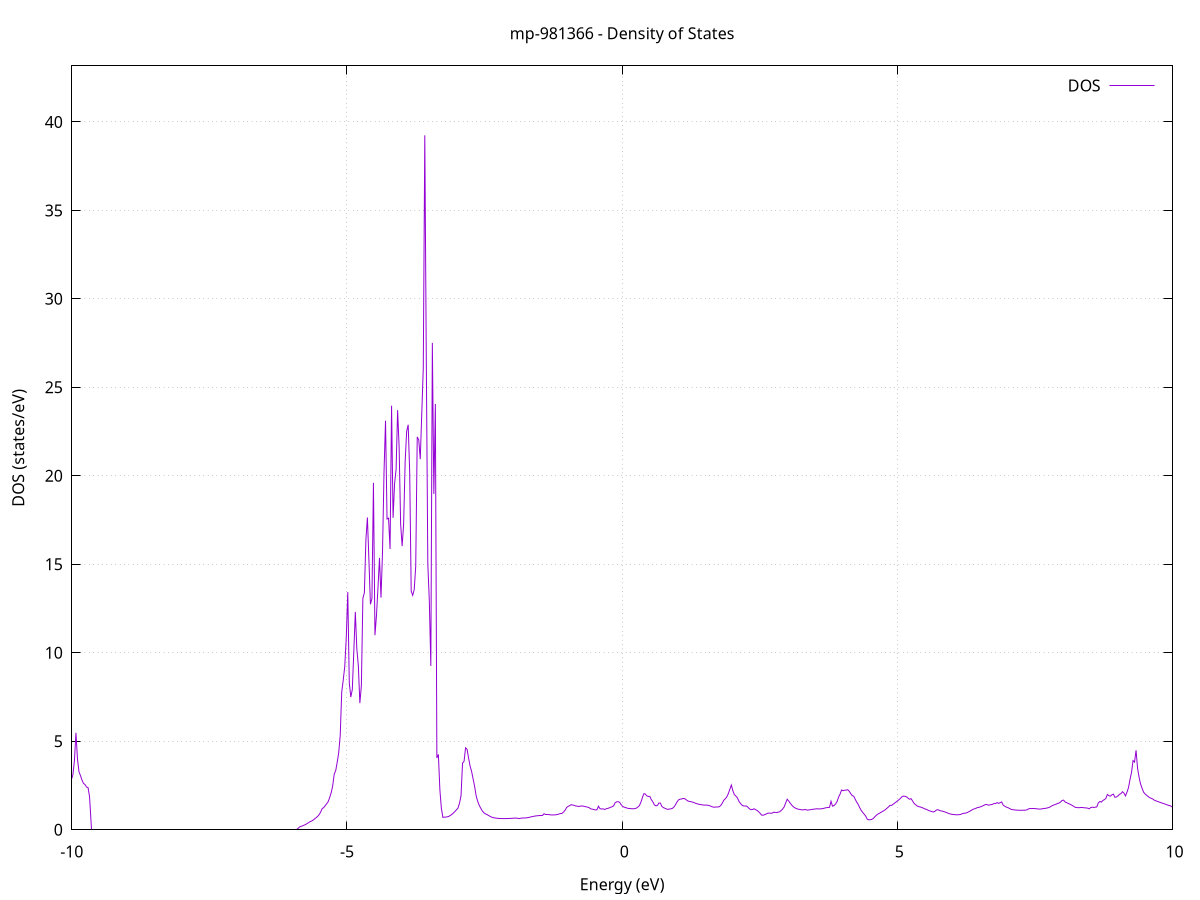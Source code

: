 set title 'mp-981366 - Density of States'
set xlabel 'Energy (eV)'
set ylabel 'DOS (states/eV)'
set grid
set xrange [-10:10]
set yrange [0:43.166]
set xzeroaxis lt -1
set terminal png size 800,600
set output 'mp-981366_dos_gnuplot.png'
plot '-' using 1:2 with lines title 'DOS'
-13.299300 0.000000
-13.271900 0.000000
-13.244400 0.000000
-13.217000 0.000000
-13.189600 0.000000
-13.162100 0.000000
-13.134700 0.000000
-13.107200 0.000000
-13.079800 0.000000
-13.052400 0.000000
-13.024900 0.000000
-12.997500 0.000000
-12.970000 0.000000
-12.942600 0.000000
-12.915200 0.000000
-12.887700 0.000000
-12.860300 0.000000
-12.832900 0.000000
-12.805400 0.000000
-12.778000 0.000000
-12.750500 0.000000
-12.723100 0.000000
-12.695700 0.000000
-12.668200 0.000000
-12.640800 0.000000
-12.613300 0.000000
-12.585900 0.000000
-12.558500 0.000000
-12.531000 0.000000
-12.503600 0.000000
-12.476100 0.000000
-12.448700 0.000000
-12.421300 0.000000
-12.393800 0.000000
-12.366400 0.000000
-12.339000 0.000000
-12.311500 0.000000
-12.284100 0.000000
-12.256600 0.000000
-12.229200 0.000000
-12.201800 0.000000
-12.174300 0.000000
-12.146900 0.000000
-12.119400 0.000000
-12.092000 0.000000
-12.064600 0.000000
-12.037100 0.000000
-12.009700 0.000000
-11.982200 0.000000
-11.954800 0.000000
-11.927400 0.000000
-11.899900 0.000000
-11.872500 0.000000
-11.845100 0.000000
-11.817600 0.000000
-11.790200 0.000000
-11.762700 0.000000
-11.735300 0.000000
-11.707900 0.000000
-11.680400 0.000000
-11.653000 0.000000
-11.625500 0.000000
-11.598100 0.000000
-11.570700 0.000000
-11.543200 0.000000
-11.515800 0.000000
-11.488300 0.000000
-11.460900 0.000000
-11.433500 0.000000
-11.406000 0.000000
-11.378600 0.000000
-11.351200 0.000000
-11.323700 0.000000
-11.296300 0.000000
-11.268800 0.000000
-11.241400 0.000000
-11.214000 0.000000
-11.186500 0.000000
-11.159100 0.000000
-11.131600 0.000000
-11.104200 0.000000
-11.076800 0.000000
-11.049300 0.000000
-11.021900 0.000000
-10.994400 0.000000
-10.967000 0.000000
-10.939600 0.000000
-10.912100 0.000000
-10.884700 0.000000
-10.857200 0.000000
-10.829800 0.000000
-10.802400 0.000800
-10.774900 0.109400
-10.747500 0.231300
-10.720100 0.289500
-10.692600 0.339200
-10.665200 0.413400
-10.637700 0.473400
-10.610300 0.519000
-10.582900 0.572300
-10.555400 0.630800
-10.528000 0.695800
-10.500500 0.767400
-10.473100 0.840200
-10.445700 0.914000
-10.418200 1.012800
-10.390800 1.117200
-10.363300 1.310600
-10.335900 1.432800
-10.308500 1.468600
-10.281000 1.539500
-10.253600 1.585500
-10.226200 1.647800
-10.198700 1.730500
-10.171300 1.817200
-10.143800 1.902400
-10.116400 1.998600
-10.089000 2.132900
-10.061500 2.322000
-10.034100 2.551700
-10.006600 2.816700
-9.979200 3.123600
-9.951800 3.926800
-9.924300 5.483000
-9.896900 3.999700
-9.869400 3.282600
-9.842000 3.054700
-9.814600 2.808900
-9.787100 2.617500
-9.759700 2.553700
-9.732300 2.416300
-9.704800 2.387200
-9.677400 1.871000
-9.649900 0.000000
-9.622500 0.000000
-9.595100 0.000000
-9.567600 0.000000
-9.540200 0.000000
-9.512700 0.000000
-9.485300 0.000000
-9.457900 0.000000
-9.430400 0.000000
-9.403000 0.000000
-9.375500 0.000000
-9.348100 0.000000
-9.320700 0.000000
-9.293200 0.000000
-9.265800 0.000000
-9.238400 0.000000
-9.210900 0.000000
-9.183500 0.000000
-9.156000 0.000000
-9.128600 0.000000
-9.101200 0.000000
-9.073700 0.000000
-9.046300 0.000000
-9.018800 0.000000
-8.991400 0.000000
-8.964000 0.000000
-8.936500 0.000000
-8.909100 0.000000
-8.881600 0.000000
-8.854200 0.000000
-8.826800 0.000000
-8.799300 0.000000
-8.771900 0.000000
-8.744500 0.000000
-8.717000 0.000000
-8.689600 0.000000
-8.662100 0.000000
-8.634700 0.000000
-8.607300 0.000000
-8.579800 0.000000
-8.552400 0.000000
-8.524900 0.000000
-8.497500 0.000000
-8.470100 0.000000
-8.442600 0.000000
-8.415200 0.000000
-8.387700 0.000000
-8.360300 0.000000
-8.332900 0.000000
-8.305400 0.000000
-8.278000 0.000000
-8.250600 0.000000
-8.223100 0.000000
-8.195700 0.000000
-8.168200 0.000000
-8.140800 0.000000
-8.113400 0.000000
-8.085900 0.000000
-8.058500 0.000000
-8.031000 0.000000
-8.003600 0.000000
-7.976200 0.000000
-7.948700 0.000000
-7.921300 0.000000
-7.893800 0.000000
-7.866400 0.000000
-7.839000 0.000000
-7.811500 0.000000
-7.784100 0.000000
-7.756700 0.000000
-7.729200 0.000000
-7.701800 0.000000
-7.674300 0.000000
-7.646900 0.000000
-7.619500 0.000000
-7.592000 0.000000
-7.564600 0.000000
-7.537100 0.000000
-7.509700 0.000000
-7.482300 0.000000
-7.454800 0.000000
-7.427400 0.000000
-7.399900 0.000000
-7.372500 0.000000
-7.345100 0.000000
-7.317600 0.000000
-7.290200 0.000000
-7.262800 0.000000
-7.235300 0.000000
-7.207900 0.000000
-7.180400 0.000000
-7.153000 0.000000
-7.125600 0.000000
-7.098100 0.000000
-7.070700 0.000000
-7.043200 0.000000
-7.015800 0.000000
-6.988400 0.000000
-6.960900 0.000000
-6.933500 0.000000
-6.906000 0.000000
-6.878600 0.000000
-6.851200 0.000000
-6.823700 0.000000
-6.796300 0.000000
-6.768900 0.000000
-6.741400 0.000000
-6.714000 0.000000
-6.686500 0.000000
-6.659100 0.000000
-6.631700 0.000000
-6.604200 0.000000
-6.576800 0.000000
-6.549300 0.000000
-6.521900 0.000000
-6.494500 0.000000
-6.467000 0.000000
-6.439600 0.000000
-6.412100 0.000000
-6.384700 0.000000
-6.357300 0.000000
-6.329800 0.000000
-6.302400 0.000000
-6.275000 0.000000
-6.247500 0.000000
-6.220100 0.000000
-6.192600 0.000000
-6.165200 0.000000
-6.137800 0.000000
-6.110300 0.000000
-6.082900 0.000000
-6.055400 0.000000
-6.028000 0.000000
-6.000600 0.000000
-5.973100 0.000000
-5.945700 0.000000
-5.918200 0.014100
-5.890800 0.070500
-5.863400 0.152700
-5.835900 0.195800
-5.808500 0.220200
-5.781100 0.255700
-5.753600 0.299200
-5.726200 0.347500
-5.698700 0.403700
-5.671300 0.455800
-5.643900 0.493000
-5.616400 0.546800
-5.589000 0.612700
-5.561500 0.680500
-5.534100 0.753700
-5.506700 0.850700
-5.479200 0.991800
-5.451800 1.193600
-5.424300 1.251800
-5.396900 1.358000
-5.369500 1.465700
-5.342000 1.583900
-5.314600 1.816100
-5.287200 2.090600
-5.259700 2.474500
-5.232300 3.133500
-5.204800 3.343400
-5.177400 3.815100
-5.150000 4.359800
-5.122500 5.352000
-5.095100 7.782100
-5.067600 8.464500
-5.040200 9.224800
-5.012800 10.855600
-4.985300 13.431000
-4.957900 8.308100
-4.930400 7.494600
-4.903000 7.927400
-4.875600 10.078700
-4.848100 12.310600
-4.820700 10.213000
-4.793300 9.272900
-4.765800 7.158800
-4.738400 8.131500
-4.710900 13.079300
-4.683500 13.399500
-4.656100 16.385000
-4.628600 17.645400
-4.601200 15.241100
-4.573700 12.739700
-4.546300 13.063600
-4.518900 19.603400
-4.491400 10.996500
-4.464000 12.106900
-4.436500 13.672500
-4.409100 15.366300
-4.381700 13.118100
-4.354200 15.692200
-4.326800 20.212400
-4.299400 23.115500
-4.271900 17.560600
-4.244500 17.609600
-4.217000 15.865200
-4.189600 23.963400
-4.162200 17.625800
-4.134700 19.561700
-4.107300 20.360200
-4.079800 23.708300
-4.052400 21.626400
-4.025000 17.279500
-3.997500 16.030600
-3.970100 17.295600
-3.942600 20.829000
-3.915200 22.523600
-3.887800 22.886800
-3.860300 20.204000
-3.832900 13.482000
-3.805500 13.244900
-3.778000 13.577500
-3.750600 14.891300
-3.723100 22.197900
-3.695700 22.032200
-3.668300 20.941100
-3.640800 23.536000
-3.613400 26.088400
-3.585900 39.241400
-3.558500 26.540400
-3.531100 15.028700
-3.503600 12.926500
-3.476200 9.257200
-3.448700 27.514400
-3.421300 18.979000
-3.393900 24.061700
-3.366400 4.057000
-3.339000 4.257700
-3.311600 2.243400
-3.284100 1.193700
-3.256700 0.699900
-3.229200 0.714900
-3.201800 0.717800
-3.174400 0.735300
-3.146900 0.761600
-3.119500 0.812600
-3.092000 0.874800
-3.064600 0.949800
-3.037200 1.038300
-3.009700 1.133000
-2.982300 1.227200
-2.954800 1.508500
-2.927400 1.930500
-2.900000 3.771200
-2.872500 3.864600
-2.845100 4.630200
-2.817700 4.547900
-2.790200 4.049100
-2.762800 3.598700
-2.735300 3.295300
-2.707900 2.871800
-2.680500 2.456200
-2.653000 1.920400
-2.625600 1.615400
-2.598100 1.393300
-2.570700 1.223100
-2.543300 1.078800
-2.515800 0.970000
-2.488400 0.905500
-2.460900 0.866500
-2.433500 0.818800
-2.406100 0.770000
-2.378600 0.726300
-2.351200 0.690000
-2.323800 0.673200
-2.296300 0.661100
-2.268900 0.650000
-2.241400 0.641000
-2.214000 0.635900
-2.186600 0.632900
-2.159100 0.631500
-2.131700 0.632500
-2.104200 0.633100
-2.076800 0.636300
-2.049400 0.641400
-2.021900 0.643900
-1.994500 0.649300
-1.967000 0.656400
-1.939600 0.663900
-1.912200 0.656800
-1.884700 0.657500
-1.857300 0.657600
-1.829900 0.660200
-1.802400 0.664100
-1.775000 0.666000
-1.747500 0.673600
-1.720100 0.683200
-1.692700 0.699000
-1.665200 0.721500
-1.637800 0.741200
-1.610300 0.759400
-1.582900 0.774700
-1.555500 0.787800
-1.528000 0.797400
-1.500600 0.802100
-1.473100 0.806900
-1.445700 0.812200
-1.418300 0.907600
-1.390800 0.863800
-1.363400 0.864500
-1.336000 0.858700
-1.308500 0.844300
-1.281100 0.839700
-1.253600 0.837600
-1.226200 0.842700
-1.198800 0.850900
-1.171300 0.867600
-1.143900 0.896000
-1.116400 0.918900
-1.089000 0.932200
-1.061600 1.014000
-1.034100 1.115600
-1.006700 1.266000
-0.979200 1.325800
-0.951800 1.366500
-0.924400 1.418400
-0.896900 1.396000
-0.869500 1.379800
-0.842100 1.341900
-0.814600 1.336400
-0.787200 1.314100
-0.759700 1.338100
-0.732300 1.344200
-0.704900 1.335800
-0.677400 1.313800
-0.650000 1.295400
-0.622500 1.270900
-0.595100 1.239300
-0.567700 1.177600
-0.540200 1.165000
-0.512800 1.143700
-0.485300 1.122200
-0.457900 1.129700
-0.430500 1.333900
-0.403000 1.190500
-0.375600 1.176800
-0.348200 1.181200
-0.320700 1.149200
-0.293300 1.181800
-0.265800 1.204700
-0.238400 1.233100
-0.211000 1.268500
-0.183500 1.302200
-0.156100 1.349600
-0.128600 1.521700
-0.101200 1.577500
-0.073800 1.588300
-0.046300 1.553000
-0.018900 1.422900
0.008600 1.323800
0.036000 1.278200
0.063400 1.255200
0.090900 1.220800
0.118300 1.208200
0.145700 1.200500
0.173200 1.187900
0.200600 1.187400
0.228100 1.195100
0.255500 1.219200
0.282900 1.279900
0.310400 1.354600
0.337800 1.529700
0.365300 1.788100
0.392700 2.034700
0.420100 2.026100
0.447600 1.915500
0.475000 1.885000
0.502500 1.887000
0.529900 1.703100
0.557300 1.584300
0.584800 1.409700
0.612200 1.354700
0.639600 1.369000
0.667100 1.511600
0.694500 1.512700
0.722000 1.317000
0.749400 1.253500
0.776800 1.212800
0.804300 1.178400
0.831700 1.150900
0.859200 1.173300
0.886600 1.184700
0.914000 1.212700
0.941500 1.286400
0.968900 1.415200
0.996400 1.565400
1.023800 1.686300
1.051200 1.725800
1.078700 1.740200
1.106100 1.770500
1.133500 1.763600
1.161000 1.704000
1.188400 1.633600
1.215900 1.605900
1.243300 1.590200
1.270700 1.571700
1.298200 1.544400
1.325600 1.509000
1.353100 1.474600
1.380500 1.454700
1.407900 1.432800
1.435400 1.420700
1.462800 1.402000
1.490300 1.395200
1.517700 1.394600
1.545100 1.390200
1.572600 1.376200
1.600000 1.347900
1.627400 1.310300
1.654900 1.280500
1.682300 1.276600
1.709800 1.287800
1.737200 1.290100
1.764600 1.300900
1.792100 1.372300
1.819500 1.506400
1.847000 1.670200
1.874400 1.751500
1.901800 1.858500
1.929300 2.040500
1.956700 2.288600
1.984200 2.530000
2.011600 2.206700
2.039000 1.984700
2.066500 1.903500
2.093900 1.808800
2.121300 1.614500
2.148800 1.489200
2.176200 1.395100
2.203700 1.345900
2.231100 1.345600
2.258500 1.339200
2.286000 1.270600
2.313400 1.181800
2.340900 1.137000
2.368300 1.145900
2.395700 1.187400
2.423200 1.141900
2.450600 1.092900
2.478100 1.028000
2.505500 0.934600
2.532900 0.830200
2.560400 0.820400
2.587800 0.851600
2.615300 0.889900
2.642700 0.930700
2.670100 0.944700
2.697600 0.937600
2.725000 0.935700
2.752400 0.993600
2.779900 0.979100
2.807300 0.977200
2.834800 0.991800
2.862200 1.021700
2.889600 1.090000
2.917100 1.175700
2.944500 1.292600
2.972000 1.524400
2.999400 1.726100
3.026800 1.623300
3.054300 1.501800
3.081700 1.392500
3.109200 1.301200
3.136600 1.247000
3.164000 1.195900
3.191500 1.172900
3.218900 1.152100
3.246300 1.136400
3.273800 1.123400
3.301200 1.130700
3.328700 1.146000
3.356100 1.110100
3.383500 1.118700
3.411000 1.129100
3.438400 1.144100
3.465900 1.158000
3.493300 1.169200
3.520700 1.178700
3.548200 1.188300
3.575600 1.175400
3.603100 1.181700
3.630500 1.192300
3.657900 1.207100
3.685400 1.232200
3.712800 1.250300
3.740200 1.258800
3.767700 1.266800
3.795100 1.613100
3.822600 1.330200
3.850000 1.371900
3.877400 1.451500
3.904900 1.595900
3.932300 1.845300
3.959800 2.016300
3.987200 2.250400
4.014600 2.208300
4.042100 2.236900
4.069500 2.239600
4.097000 2.264400
4.124400 2.181900
4.151800 2.050300
4.179300 1.934500
4.206700 1.897000
4.234100 1.731600
4.261600 1.562600
4.289000 1.433700
4.316500 1.248000
4.343900 1.096100
4.371300 0.980400
4.398800 0.878300
4.426200 0.768100
4.453700 0.596600
4.481100 0.562200
4.508500 0.570200
4.536000 0.590000
4.563400 0.639700
4.590900 0.731900
4.618300 0.818400
4.645700 0.882000
4.673200 0.932400
4.700600 0.982900
4.728000 1.032800
4.755500 1.081500
4.782900 1.138500
4.810400 1.210300
4.837800 1.284700
4.865200 1.379300
4.892700 1.376300
4.920100 1.433000
4.947600 1.499400
4.975000 1.564700
5.002400 1.627500
5.029900 1.701100
5.057300 1.775700
5.084800 1.870600
5.112200 1.903400
5.139600 1.890700
5.167100 1.863400
5.194500 1.788400
5.221900 1.724600
5.249400 1.758000
5.276800 1.631700
5.304300 1.488900
5.331700 1.415500
5.359100 1.351100
5.386600 1.306800
5.414000 1.293300
5.441500 1.258400
5.468900 1.228300
5.496300 1.182400
5.523800 1.161900
5.551200 1.117500
5.578700 1.078100
5.606100 1.048300
5.633500 1.021900
5.661000 1.007200
5.688400 1.058200
5.715800 1.127100
5.743300 1.132000
5.770700 1.083600
5.798200 1.065100
5.825600 1.043900
5.853000 1.018500
5.880500 0.989300
5.907900 0.955600
5.935400 0.919100
5.962800 0.891800
5.990200 0.875000
6.017700 0.862300
6.045100 0.854100
6.072600 0.846100
6.100000 0.848300
6.127400 0.854900
6.154900 0.870600
6.182300 0.912900
6.209700 0.935600
6.237200 0.937900
6.264600 0.965400
6.292100 1.005700
6.319500 1.053800
6.346900 1.103200
6.374400 1.156100
6.401800 1.183500
6.429300 1.216700
6.456700 1.256100
6.484100 1.271200
6.511600 1.295500
6.539000 1.331800
6.566500 1.373500
6.593900 1.415800
6.621300 1.432500
6.648800 1.395500
6.676200 1.402800
6.703600 1.417700
6.731100 1.443300
6.758500 1.480100
6.786000 1.486600
6.813400 1.536300
6.840800 1.492500
6.868300 1.530100
6.895700 1.575200
6.923200 1.396700
6.950600 1.332700
6.978000 1.285600
7.005500 1.253600
7.032900 1.213900
7.060400 1.165000
7.087800 1.139400
7.115200 1.127600
7.142700 1.118000
7.170100 1.109900
7.197500 1.104500
7.225000 1.103100
7.252400 1.101600
7.279900 1.103400
7.307300 1.102800
7.334700 1.113200
7.362200 1.134800
7.389600 1.190600
7.417100 1.197900
7.444500 1.199400
7.471900 1.205200
7.499400 1.194800
7.526800 1.188400
7.554300 1.178600
7.581700 1.168100
7.609100 1.169700
7.636600 1.191300
7.664000 1.205300
7.691400 1.211100
7.718900 1.228500
7.746300 1.252100
7.773800 1.284500
7.801200 1.341700
7.828600 1.381000
7.856100 1.413900
7.883500 1.446300
7.911000 1.477600
7.938400 1.511300
7.965800 1.568900
7.993300 1.656000
8.020700 1.675400
8.048200 1.572800
8.075600 1.532300
8.103000 1.492600
8.130500 1.454600
8.157900 1.412000
8.185300 1.362300
8.212800 1.306200
8.240200 1.263100
8.267700 1.253700
8.295100 1.244800
8.322500 1.254400
8.350000 1.259400
8.377400 1.250800
8.404900 1.239900
8.432300 1.234500
8.459700 1.221800
8.487200 1.186100
8.514600 1.255600
8.542100 1.277600
8.569500 1.261700
8.596900 1.278300
8.624400 1.289200
8.651800 1.515400
8.679200 1.596800
8.706700 1.565800
8.734100 1.656000
8.761600 1.700800
8.789000 1.768300
8.816400 1.992700
8.843900 1.931100
8.871300 1.897900
8.898800 1.979200
8.926200 2.009800
8.953600 1.838600
8.981100 1.851500
9.008500 1.914000
9.036000 2.000100
9.063400 2.043700
9.090800 2.150200
9.118300 2.071400
9.145700 1.911900
9.173100 2.122800
9.200600 2.383600
9.228000 2.844800
9.255500 3.247900
9.282900 3.908700
9.310300 3.827800
9.337800 4.488500
9.365200 3.475400
9.392700 2.968200
9.420100 2.586300
9.447500 2.342700
9.475000 2.126200
9.502400 2.021500
9.529900 1.952600
9.557300 1.880800
9.584700 1.817200
9.612200 1.778300
9.639600 1.741100
9.667000 1.677200
9.694500 1.641000
9.721900 1.607800
9.749400 1.577600
9.776800 1.547300
9.804200 1.516700
9.831700 1.488100
9.859100 1.459000
9.886600 1.428000
9.914000 1.394100
9.941400 1.369700
9.968900 1.341300
9.996300 1.294000
10.023800 1.257900
10.051200 1.234000
10.078600 1.213300
10.106100 1.193800
10.133500 1.174300
10.160900 1.155800
10.188400 1.139500
10.215800 1.126500
10.243300 1.112700
10.270700 1.102600
10.298100 1.096400
10.325600 1.089200
10.353000 1.082100
10.380500 1.074700
10.407900 1.067300
10.435300 1.060300
10.462800 1.053700
10.490200 1.047800
10.517700 1.042900
10.545100 1.050600
10.572500 1.071800
10.600000 1.087700
10.627400 1.102000
10.654800 1.108300
10.682300 1.094500
10.709700 1.080500
10.737200 1.070800
10.764600 1.052100
10.792000 1.032200
10.819500 0.998000
10.846900 0.962600
10.874400 0.931800
10.901800 0.890900
10.929200 0.849000
10.956700 0.803000
10.984100 0.783300
11.011600 0.780100
11.039000 0.783800
11.066400 0.771900
11.093900 0.739100
11.121300 0.709300
11.148700 0.682500
11.176200 0.659100
11.203600 0.639500
11.231100 0.623200
11.258500 0.604200
11.285900 0.582000
11.313400 0.556400
11.340800 0.530200
11.368300 0.507000
11.395700 0.483400
11.423100 0.462400
11.450600 0.445600
11.478000 0.431600
11.505500 0.417100
11.532900 0.404300
11.560300 0.396600
11.587800 0.397700
11.615200 0.432500
11.642600 0.497200
11.670100 0.550300
11.697500 0.562600
11.725000 0.595500
11.752400 0.629300
11.779800 0.644400
11.807300 0.647400
11.834700 0.639000
11.862200 0.640400
11.889600 0.654400
11.917000 0.655100
11.944500 0.689300
11.971900 0.781900
11.999400 0.852500
12.026800 0.882300
12.054200 0.922900
12.081700 0.947900
12.109100 0.975600
12.136500 1.026500
12.164000 1.091000
12.191400 1.181700
12.218900 1.290800
12.246300 1.417400
12.273700 1.557200
12.301200 1.763700
12.328600 2.025400
12.356100 2.166800
12.383500 1.829700
12.410900 1.786400
12.438400 1.782200
12.465800 1.786700
12.493300 1.780200
12.520700 1.776700
12.548100 1.763100
12.575600 1.773000
12.603000 1.710900
12.630400 1.675600
12.657900 1.645300
12.685300 1.613600
12.712800 1.582300
12.740200 1.557200
12.767600 1.541600
12.795100 1.550700
12.822500 1.577800
12.850000 1.596500
12.877400 1.600300
12.904800 1.605900
12.932300 1.605600
12.959700 1.672300
12.987200 1.566600
13.014600 1.485500
13.042000 1.441700
13.069500 1.419500
13.096900 1.407200
13.124300 1.411300
13.151800 1.444000
13.179200 1.397100
13.206700 1.566200
13.234100 1.593700
13.261500 1.522300
13.289000 1.482600
13.316400 1.469300
13.343900 1.481100
13.371300 1.505100
13.398700 1.493600
13.426200 1.410200
13.453600 1.383900
13.481100 1.383600
13.508500 1.368400
13.535900 1.382800
13.563400 1.458200
13.590800 1.508800
13.618200 1.609900
13.645700 1.677100
13.673100 1.773800
13.700600 1.806500
13.728000 1.802700
13.755400 1.794800
13.782900 1.797200
13.810300 1.799700
13.837800 1.784500
13.865200 1.767800
13.892600 1.735400
13.920100 1.693700
13.947500 1.687700
13.975000 1.702300
14.002400 1.800000
14.029800 1.846100
14.057300 1.723800
14.084700 1.705500
14.112100 1.718400
14.139600 1.724500
14.167000 1.745800
14.194500 1.762300
14.221900 1.779500
14.249300 1.802300
14.276800 1.815200
14.304200 1.814400
14.331700 1.790600
14.359100 1.754700
14.386500 1.720400
14.414000 1.690600
14.441400 1.664200
14.468900 1.568000
14.496300 1.507300
14.523700 1.488700
14.551200 1.482200
14.578600 1.469700
14.606000 1.463900
14.633500 1.460500
14.660900 1.456500
14.688400 1.449000
14.715800 1.436600
14.743200 1.431900
14.770700 1.435200
14.798100 1.403800
14.825600 1.426300
14.853000 1.447600
14.880400 1.462200
14.907900 1.477500
14.935300 1.494400
14.962800 1.512500
14.990200 1.513600
15.017600 1.510400
15.045100 1.505300
15.072500 1.502300
15.099900 1.501700
15.127400 1.491000
15.154800 1.476800
15.182300 1.462300
15.209700 1.448300
15.237100 1.441300
15.264600 1.445800
15.292000 1.468100
15.319500 1.484100
15.346900 1.523100
15.374300 1.537500
15.401800 1.558100
15.429200 1.564100
15.456700 1.585600
15.484100 1.553000
15.511500 1.512900
15.539000 1.421900
15.566400 1.410100
15.593800 1.324500
15.621300 1.174200
15.648700 1.082200
15.676200 1.028800
15.703600 1.010000
15.731000 0.999100
15.758500 0.999000
15.785900 1.011400
15.813400 1.023400
15.840800 1.032100
15.868200 1.041700
15.895700 1.064400
15.923100 1.106800
15.950600 1.144600
15.978000 1.187000
16.005400 1.208200
16.032900 1.258000
16.060300 1.326900
16.087800 1.381900
16.115200 1.417600
16.142600 1.431200
16.170100 1.425400
16.197500 1.405800
16.224900 1.385100
16.252400 1.363500
16.279800 1.307800
16.307300 1.285300
16.334700 1.282000
16.362100 1.284900
16.389600 1.287400
16.417000 1.286100
16.444500 1.283800
16.471900 1.280900
16.499300 1.277100
16.526800 1.271600
16.554200 1.262200
16.581700 1.251400
16.609100 1.237800
16.636500 1.220700
16.664000 1.199900
16.691400 1.180300
16.718800 1.165400
16.746300 1.153900
16.773700 1.150200
16.801200 1.150400
16.828600 1.150500
16.856000 1.146200
16.883500 1.139800
16.910900 1.131600
16.938400 1.124600
16.965800 1.118000
16.993200 1.106800
17.020700 1.092900
17.048100 1.082800
17.075600 1.074500
17.103000 1.069100
17.130400 1.065100
17.157900 1.062400
17.185300 1.058400
17.212700 1.052200
17.240200 1.044400
17.267600 1.032300
17.295100 1.008400
17.322500 0.987000
17.349900 0.980100
17.377400 0.977400
17.404800 0.977600
17.432300 0.982600
17.459700 0.988100
17.487100 1.009600
17.514600 1.013600
17.542000 1.017200
17.569500 1.021300
17.596900 1.026200
17.624300 1.031700
17.651800 1.034200
17.679200 1.035300
17.706600 1.038600
17.734100 1.050200
17.761500 1.062300
17.789000 1.073000
17.816400 1.070100
17.843800 1.075500
17.871300 1.086200
17.898700 1.098000
17.926200 1.109700
17.953600 1.120900
17.981000 1.132800
18.008500 1.146800
18.035900 1.160500
18.063400 1.175900
18.090800 1.190900
18.118200 1.208700
18.145700 1.232000
18.173100 1.252900
18.200500 1.277200
18.228000 1.298300
18.255400 1.318300
18.282900 1.342800
18.310300 1.375600
18.337700 1.411900
18.365200 1.449600
18.392600 1.492300
18.420100 1.531300
18.447500 1.583700
18.474900 1.623600
18.502400 1.632000
18.529800 1.667400
18.557300 1.703400
18.584700 1.733500
18.612100 1.774800
18.639600 1.844900
18.667000 1.860300
18.694400 1.850500
18.721900 1.883900
18.749300 1.931000
18.776800 1.936200
18.804200 1.941100
18.831600 2.040500
18.859100 2.011300
18.886500 1.987600
18.914000 1.988800
18.941400 1.946600
18.968800 1.910800
18.996300 1.871000
19.023700 1.858400
19.051200 1.804800
19.078600 1.751200
19.106000 1.700000
19.133500 1.655500
19.160900 1.626400
19.188300 1.605300
19.215800 1.603700
19.243200 1.614000
19.270700 1.627200
19.298100 1.653000
19.325500 1.690200
19.353000 1.775300
19.380400 1.911500
19.407900 1.967600
19.435300 1.874900
19.462700 1.813600
19.490200 1.756400
19.517600 1.670500
19.545100 1.626400
19.572500 1.629600
19.599900 1.617500
19.627400 1.602900
19.654800 1.583600
19.682200 1.657500
19.709700 1.631700
19.737100 1.611200
19.764600 1.614900
19.792000 1.617800
19.819400 1.632300
19.846900 1.664100
19.874300 1.667000
19.901800 1.666300
19.929200 1.673700
19.956600 1.677500
19.984100 1.682900
20.011500 1.651200
20.039000 1.621800
20.066400 1.603300
20.093800 1.611700
20.121300 1.504700
20.148700 1.477700
20.176100 1.464200
20.203600 1.463700
20.231000 1.495800
20.258500 1.593500
20.285900 1.668700
20.313300 1.751500
20.340800 1.805300
20.368200 1.819800
20.395700 1.809400
20.423100 1.818500
20.450500 1.844600
20.478000 1.787000
20.505400 1.768000
20.532900 1.766700
20.560300 1.794300
20.587700 1.823000
20.615200 1.844400
20.642600 1.880300
20.670000 1.904900
20.697500 1.891900
20.724900 1.897500
20.752400 1.900400
20.779800 1.906500
20.807200 1.885000
20.834700 1.836400
20.862100 1.780300
20.889600 1.740500
20.917000 1.714300
20.944400 1.697500
20.971900 1.680000
20.999300 1.655700
21.026800 1.623000
21.054200 1.613400
21.081600 1.605500
21.109100 1.605900
21.136500 1.622300
21.163900 1.576700
21.191400 1.575900
21.218800 1.561900
21.246300 1.570900
21.273700 1.584000
21.301100 1.610600
21.328600 1.632100
21.356000 1.667200
21.383500 1.681800
21.410900 1.708500
21.438300 1.680100
21.465800 1.677900
21.493200 1.656500
21.520700 1.655300
21.548100 1.660800
21.575500 1.670900
21.603000 1.713400
21.630400 1.717400
21.657800 1.749600
21.685300 1.793900
21.712700 1.868200
21.740200 1.915200
21.767600 1.975800
21.795000 2.024800
21.822500 2.024500
21.849900 2.087900
21.877400 2.174200
21.904800 2.213500
21.932200 2.287500
21.959700 2.387500
21.987100 2.468900
22.014600 2.502600
22.042000 2.508000
22.069400 2.485800
22.096900 2.426700
22.124300 2.282600
22.151700 2.182700
22.179200 2.100200
22.206600 2.052100
22.234100 2.006800
22.261500 1.996100
22.288900 1.989300
22.316400 1.957000
22.343800 1.897600
22.371300 1.890900
22.398700 1.899700
22.426100 1.906200
22.453600 1.941800
22.481000 2.020600
22.508500 2.120400
22.535900 2.350100
22.563300 2.464200
22.590800 2.576000
22.618200 2.640600
22.645600 2.649300
22.673100 2.699400
22.700500 2.702600
22.728000 2.700500
22.755400 2.705500
22.782800 2.743500
22.810300 2.813000
22.837700 2.812000
22.865200 2.758200
22.892600 2.698600
22.920000 2.693500
22.947500 2.741200
22.974900 2.860300
23.002400 3.050400
23.029800 3.097400
23.057200 3.139900
23.084700 3.098800
23.112100 2.906000
23.139500 2.632800
23.167000 2.468200
23.194400 2.359900
23.221900 2.288100
23.249300 2.275500
23.276700 2.303400
23.304200 2.349200
23.331600 2.386500
23.359100 2.454900
23.386500 2.615400
23.413900 2.625300
23.441400 2.618100
23.468800 2.584800
23.496300 2.539100
23.523700 2.443400
23.551100 2.336200
23.578600 2.289700
23.606000 2.286400
23.633400 2.362400
23.660900 2.480200
23.688300 2.421600
23.715800 2.373300
23.743200 2.354100
23.770600 2.375600
23.798100 2.422200
23.825500 2.375900
23.853000 2.298000
23.880400 2.278100
23.907800 2.220500
23.935300 2.182300
23.962700 2.148000
23.990200 2.155500
24.017600 2.161100
24.045000 2.171800
24.072500 2.172800
24.099900 2.267700
24.127300 2.288300
24.154800 2.167200
24.182200 2.158100
24.209700 2.240300
24.237100 2.370800
24.264500 2.482700
24.292000 2.556700
24.319400 2.570100
24.346900 2.542400
24.374300 2.446100
24.401700 2.326100
24.429200 2.145000
24.456600 2.083000
24.484100 2.021600
24.511500 1.958800
24.538900 2.036400
24.566400 2.005000
24.593800 1.915000
24.621200 1.870800
24.648700 1.820500
24.676100 1.766500
24.703600 1.715200
24.731000 1.683700
24.758400 1.679700
24.785900 1.706000
24.813300 1.712500
24.840800 1.727800
24.868200 1.746200
24.895600 1.753800
24.923100 1.753700
24.950500 1.743000
24.978000 1.719100
25.005400 1.729300
25.032800 1.739500
25.060300 1.719300
25.087700 1.698100
25.115100 1.687600
25.142600 1.674100
25.170000 1.635200
25.197500 1.606400
25.224900 1.565700
25.252300 1.513700
25.279800 1.463500
25.307200 1.435300
25.334700 1.411500
25.362100 1.392900
25.389500 1.363100
25.417000 1.351000
25.444400 1.341200
25.471900 1.324800
25.499300 1.297100
25.526700 1.305500
25.554200 1.295100
25.581600 1.295300
25.609000 1.345300
25.636500 1.427700
25.663900 1.519900
25.691400 1.574800
25.718800 1.584100
25.746200 1.642500
25.773700 1.724700
25.801100 1.808500
25.828600 1.908600
25.856000 2.029200
25.883400 2.146700
25.910900 2.217700
25.938300 2.210100
25.965800 2.201900
25.993200 2.221800
26.020600 2.421000
26.048100 2.594100
26.075500 2.229300
26.102900 2.167600
26.130400 1.851600
26.157800 1.643700
26.185300 1.584400
26.212700 1.567400
26.240100 1.573200
26.267600 1.583100
26.295000 1.518100
26.322500 1.522700
26.349900 1.323000
26.377300 1.050300
26.404800 0.980100
26.432200 0.924000
26.459700 0.895700
26.487100 0.871200
26.514500 0.840500
26.542000 0.804600
26.569400 0.764400
26.596800 0.747500
26.624300 0.745900
26.651700 0.761800
26.679200 0.767500
26.706600 0.766300
26.734000 0.787000
26.761500 0.831600
26.788900 0.906000
26.816400 0.944100
26.843800 1.010200
26.871200 1.086100
26.898700 1.177300
26.926100 1.305300
26.953600 1.483300
26.981000 1.632800
27.008400 1.807500
27.035900 1.700500
27.063300 1.686000
27.090700 1.733200
27.118200 1.773000
27.145600 1.766000
27.173100 1.765900
27.200500 1.779100
27.227900 1.803600
27.255400 1.822700
27.282800 2.084000
27.310300 1.937100
27.337700 1.870800
27.365100 1.839100
27.392600 1.839900
27.420000 1.851300
27.447500 1.864400
27.474900 1.869300
27.502300 1.863000
27.529800 1.854700
27.557200 1.886600
27.584600 1.893200
27.612100 1.918500
27.639500 1.924200
27.667000 1.891100
27.694400 1.866500
27.721800 1.857800
27.749300 1.889300
27.776700 1.901400
27.804200 1.933900
27.831600 1.963900
27.859000 1.978400
27.886500 1.979000
27.913900 1.957200
27.941400 1.930400
27.968800 1.905900
27.996200 1.893600
28.023700 1.913100
28.051100 1.930400
28.078500 1.949900
28.106000 1.894600
28.133400 1.866800
28.160900 1.873400
28.188300 1.878800
28.215700 1.907100
28.243200 1.941300
28.270600 2.028000
28.298100 2.090100
28.325500 2.227300
28.352900 2.278000
28.380400 2.372300
28.407800 2.381000
28.435300 2.353500
28.462700 2.295000
28.490100 2.241200
28.517600 2.207200
28.545000 2.149400
28.572400 2.142100
28.599900 2.128700
28.627300 2.113200
28.654800 2.111400
28.682200 2.126900
28.709600 2.115700
28.737100 2.110700
28.764500 2.147700
28.792000 2.149500
28.819400 2.198500
28.846800 2.015000
28.874300 2.039500
28.901700 1.976400
28.929200 1.968900
28.956600 1.982500
28.984000 2.018600
29.011500 2.089300
29.038900 2.155600
29.066300 2.203700
29.093800 2.271600
29.121200 2.391900
29.148700 2.430600
29.176100 2.426200
29.203500 2.459900
29.231000 2.491300
29.258400 2.522600
29.285900 2.574800
29.313300 2.604400
29.340700 2.608900
29.368200 2.537400
29.395600 2.449500
29.423100 2.356100
29.450500 2.256500
29.477900 2.175300
29.505400 2.101600
29.532800 2.004300
29.560200 1.910100
29.587700 1.834200
29.615100 1.763800
29.642600 1.714300
29.670000 1.699800
29.697400 1.694900
29.724900 1.681300
29.752300 1.658300
29.779800 1.632200
29.807200 1.671500
29.834600 1.696600
29.862100 1.797100
29.889500 1.836700
29.917000 1.870900
29.944400 1.894900
29.971800 1.919500
29.999300 1.932500
30.026700 1.958800
30.054200 1.973700
30.081600 1.979300
30.109000 1.983300
30.136500 1.984600
30.163900 1.984800
30.191300 1.999500
30.218800 2.023800
30.246200 2.044000
30.273700 2.061500
30.301100 2.082400
30.328500 2.109200
30.356000 2.180400
30.383400 2.218600
30.410900 2.246300
30.438300 2.270800
30.465700 2.287500
30.493200 2.287500
30.520600 2.273300
30.548100 2.209900
30.575500 2.195300
30.602900 2.051800
30.630400 2.010900
30.657800 1.998400
30.685200 2.062300
30.712700 2.006900
30.740100 1.972300
30.767600 1.964700
30.795000 1.985100
30.822400 2.078100
30.849900 2.138800
30.877300 2.139400
30.904800 2.111500
30.932200 2.087800
30.959600 2.084700
30.987100 2.081800
31.014500 2.077500
31.042000 2.062600
31.069400 2.026400
31.096800 2.028400
31.124300 2.022100
31.151700 2.116000
31.179100 2.095600
31.206600 2.113900
31.234000 2.146900
31.261500 2.208700
31.288900 2.244800
31.316300 2.278200
31.343800 2.277800
31.371200 2.264000
31.398700 2.242100
31.426100 2.223000
31.453500 2.210500
31.481000 2.201800
31.508400 2.183200
31.535900 2.189100
31.563300 2.185500
31.590700 2.165000
31.618200 2.199100
31.645600 2.212000
31.673000 2.208000
31.700500 2.159400
31.727900 2.116300
31.755400 2.058300
31.782800 1.978200
31.810200 1.947200
31.837700 1.934300
31.865100 1.967700
31.892600 2.023500
31.920000 2.091200
31.947400 2.089000
31.974900 2.164300
32.002300 2.228500
32.029800 2.220400
32.057200 2.219500
32.084600 2.212700
32.112100 2.284100
32.139500 2.289100
32.166900 2.314000
32.194400 2.341800
32.221800 2.396700
32.249300 2.389900
32.276700 2.370800
32.304100 2.380100
32.331600 2.383300
32.359000 2.378300
32.386500 2.324800
32.413900 2.263800
32.441300 2.238600
32.468800 2.232200
32.496200 2.231800
32.523700 2.233100
32.551100 2.253700
32.578500 2.324100
32.606000 2.311100
32.633400 2.306600
32.660800 2.275300
32.688300 2.244600
32.715700 2.234400
32.743200 2.224100
32.770600 2.204900
32.798000 2.214700
32.825500 2.231000
32.852900 2.249400
32.880400 2.271500
32.907800 2.301900
32.935200 2.320900
32.962700 2.293000
32.990100 2.322000
33.017600 2.338000
33.045000 2.359200
33.072400 2.331200
33.099900 2.306700
33.127300 2.292800
33.154700 2.272400
33.182200 2.253700
33.209600 2.225600
33.237100 2.224800
33.264500 2.215400
33.291900 2.223400
33.319400 2.219400
33.346800 2.223100
33.374300 2.250700
33.401700 2.239200
33.429100 2.286200
33.456600 2.170900
33.484000 2.199400
33.511500 2.212500
33.538900 2.210900
33.566300 2.143300
33.593800 2.037400
33.621200 2.069200
33.648600 2.136700
33.676100 2.204100
33.703500 2.284700
33.731000 2.395200
33.758400 2.516600
33.785800 2.444500
33.813300 2.364300
33.840700 2.323800
33.868200 2.294900
33.895600 2.277100
33.923000 2.291100
33.950500 2.264600
33.977900 2.174300
34.005400 2.087800
34.032800 2.013900
34.060200 1.985700
34.087700 1.970600
34.115100 1.961500
34.142500 1.964200
34.170000 1.973200
34.197400 2.049900
34.224900 1.991100
34.252300 1.992100
34.279700 2.020100
34.307200 2.183800
34.334600 2.201400
34.362100 2.246600
34.389500 2.228500
34.416900 2.175200
34.444400 2.141000
34.471800 2.089200
34.499300 2.016100
34.526700 1.967900
34.554100 1.917000
34.581600 1.926700
34.609000 1.989000
34.636400 2.028500
34.663900 2.025900
34.691300 2.031000
34.718800 2.078300
34.746200 2.193800
34.773600 2.245300
34.801100 2.364600
34.828500 2.432100
34.856000 2.481200
34.883400 2.514300
34.910800 2.551500
34.938300 2.554800
34.965700 2.515400
34.993200 2.465900
35.020600 2.369600
35.048000 2.244400
35.075500 2.140400
35.102900 2.029900
35.130300 1.941500
35.157800 1.882400
35.185200 1.833000
35.212700 1.792900
35.240100 1.760300
35.267500 1.732500
35.295000 1.708400
35.322400 1.696400
35.349900 1.681500
35.377300 1.675900
35.404700 1.688000
35.432200 1.735600
35.459600 1.833500
35.487100 1.883700
35.514500 1.922600
35.541900 1.927200
35.569400 1.871500
35.596800 1.813300
35.624200 1.768300
35.651700 1.636100
35.679100 1.479200
35.706600 1.356700
35.734000 1.218600
35.761400 1.102500
35.788900 0.992000
35.816300 0.935700
35.843800 0.905600
35.871200 0.851900
35.898600 0.803100
35.926100 0.775300
35.953500 0.756000
35.981000 0.737700
36.008400 0.719600
36.035800 0.702400
36.063300 0.683500
36.090700 0.665500
36.118100 0.649600
36.145600 0.637500
36.173000 0.630500
36.200500 0.614500
36.227900 0.589900
36.255300 0.569100
36.282800 0.553100
36.310200 0.538400
36.337700 0.528800
36.365100 0.516200
36.392500 0.513800
36.420000 0.498200
36.447400 0.484800
36.474900 0.473900
36.502300 0.463500
36.529700 0.453400
36.557200 0.441000
36.584600 0.424600
36.612000 0.404100
36.639500 0.420300
36.666900 0.402500
36.694400 0.386600
36.721800 0.369900
36.749200 0.351600
36.776700 0.330700
36.804100 0.305200
36.831600 0.279800
36.859000 0.251600
36.886400 0.239100
36.913900 0.225900
36.941300 0.211900
36.968800 0.197100
36.996200 0.181900
37.023600 0.166500
37.051100 0.152800
37.078500 0.141600
37.105900 0.132700
37.133400 0.124700
37.160800 0.119400
37.188300 0.116400
37.215700 0.113600
37.243100 0.111100
37.270600 0.108800
37.298000 0.106600
37.325500 0.105000
37.352900 0.103400
37.380300 0.101800
37.407800 0.100300
37.435200 0.098800
37.462700 0.097500
37.490100 0.096200
37.517500 0.094800
37.545000 0.093300
37.572400 0.091700
37.599800 0.092100
37.627300 0.101800
37.654700 0.114600
37.682200 0.102000
37.709600 0.078000
37.737000 0.073300
37.764500 0.068800
37.791900 0.064500
37.819400 0.060400
37.846800 0.056500
37.874200 0.052800
37.901700 0.049300
37.929100 0.045900
37.956600 0.042800
37.984000 0.039900
38.011400 0.037100
38.038900 0.069300
38.066300 0.047200
38.093700 0.027400
38.121200 0.015400
38.148600 0.015100
38.176100 0.014900
38.203500 0.014600
38.230900 0.014400
38.258400 0.014100
38.285800 0.013800
38.313300 0.013500
38.340700 0.013200
38.368100 0.012900
38.395600 0.012400
38.423000 0.011700
38.450500 0.011100
38.477900 0.010400
38.505300 0.009800
38.532800 0.009200
38.560200 0.008600
38.587600 0.008000
38.615100 0.007500
38.642500 0.006900
38.670000 0.006400
38.697400 0.005900
38.724800 0.005400
38.752300 0.004900
38.779700 0.004400
38.807200 0.003900
38.834600 0.003500
38.862000 0.003000
38.889500 0.002600
38.916900 0.002200
38.944400 0.001800
38.971800 0.001400
38.999200 0.001100
39.026700 0.000700
39.054100 0.000400
39.081500 0.000000
39.109000 0.000000
39.136400 0.000000
39.163900 0.000000
39.191300 0.000000
39.218700 0.000000
39.246200 0.000000
39.273600 0.000000
39.301100 0.000000
39.328500 0.000000
39.355900 0.000000
39.383400 0.000000
39.410800 0.000000
39.438300 0.000000
39.465700 0.000000
39.493100 0.000000
39.520600 0.000000
39.548000 0.000000
39.575400 0.000000
39.602900 0.000000
39.630300 0.000000
39.657800 0.000000
39.685200 0.000000
39.712600 0.000000
39.740100 0.000000
39.767500 0.000000
39.795000 0.000000
39.822400 0.000000
39.849800 0.000000
39.877300 0.000000
39.904700 0.000000
39.932200 0.000000
39.959600 0.000000
39.987000 0.000000
40.014500 0.000000
40.041900 0.000000
40.069300 0.000000
40.096800 0.000000
40.124200 0.000000
40.151700 0.000000
40.179100 0.000000
40.206500 0.000000
40.234000 0.000000
40.261400 0.000000
40.288900 0.000000
40.316300 0.000000
40.343700 0.000000
40.371200 0.000000
40.398600 0.000000
40.426100 0.000000
40.453500 0.000000
40.480900 0.000000
40.508400 0.000000
40.535800 0.000000
40.563200 0.000000
40.590700 0.000000
40.618100 0.000000
40.645600 0.000000
40.673000 0.000000
40.700400 0.000000
40.727900 0.000000
40.755300 0.000000
40.782800 0.000000
40.810200 0.000000
40.837600 0.000000
40.865100 0.000000
40.892500 0.000000
40.920000 0.000000
40.947400 0.000000
40.974800 0.000000
41.002300 0.000000
41.029700 0.000000
41.057100 0.000000
41.084600 0.000000
41.112000 0.000000
41.139500 0.000000
41.166900 0.000000
41.194300 0.000000
41.221800 0.000000
41.249200 0.000000
41.276700 0.000000
41.304100 0.000000
41.331500 0.000000
41.359000 0.000000
41.386400 0.000000
41.413900 0.000000
41.441300 0.000000
41.468700 0.000000
41.496200 0.000000
41.523600 0.000000
41.551000 0.000000
41.578500 0.000000
e
